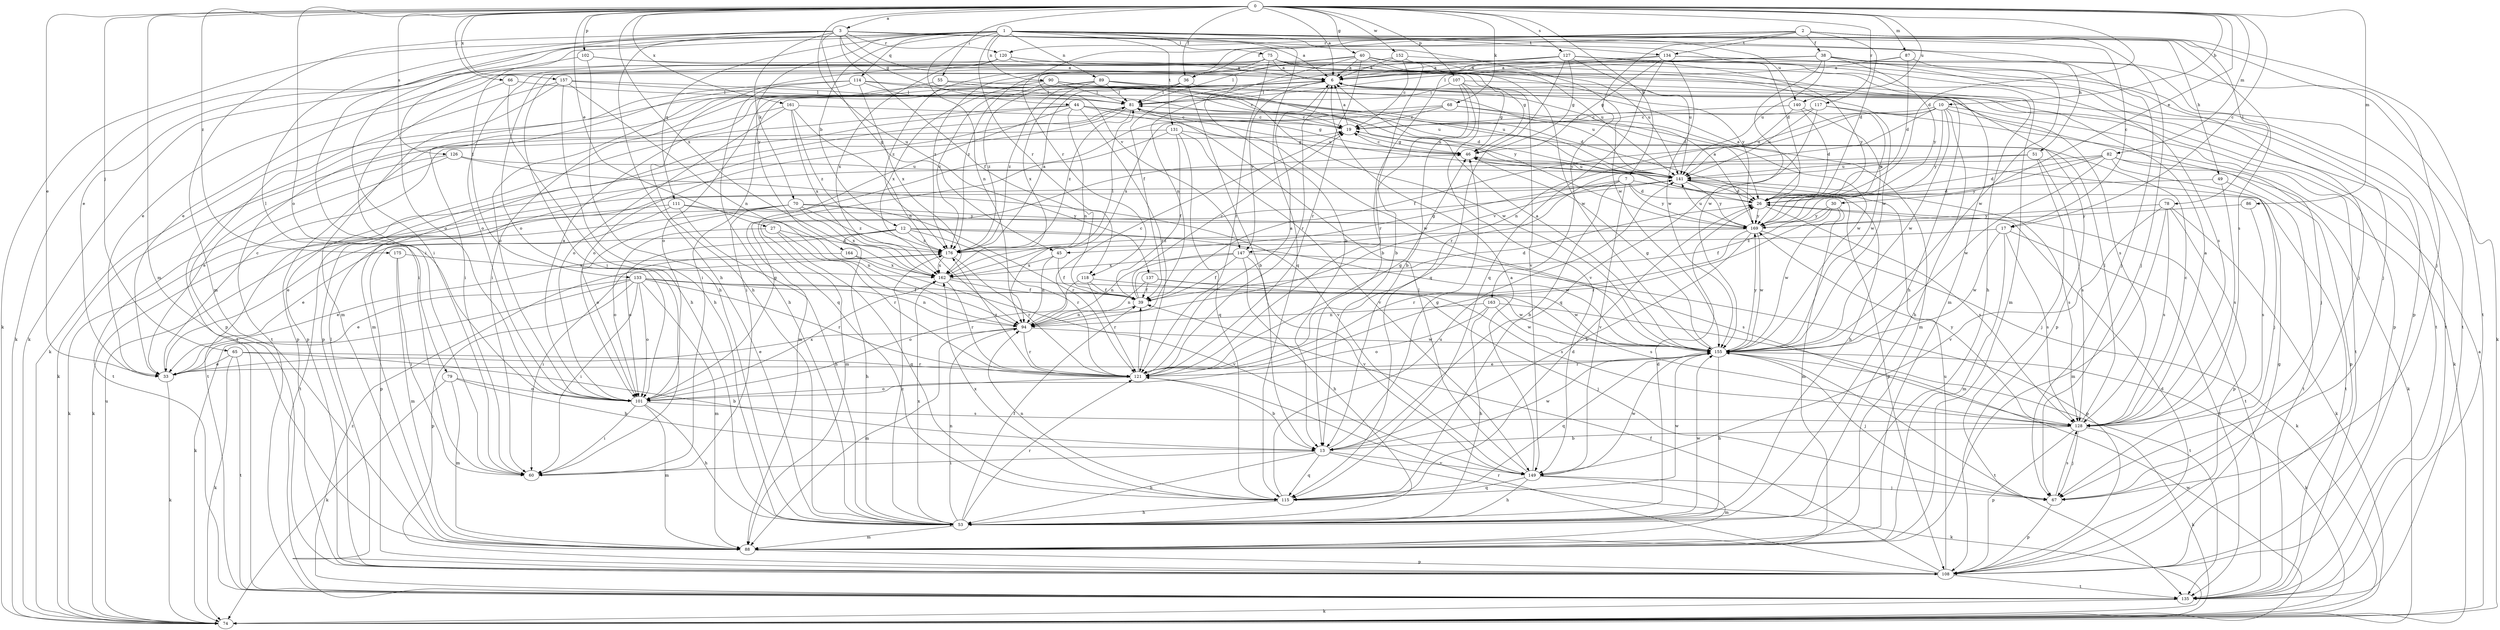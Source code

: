 strict digraph  {
0;
1;
2;
3;
6;
7;
10;
12;
13;
17;
19;
26;
27;
30;
33;
36;
38;
39;
40;
44;
45;
46;
49;
51;
53;
55;
60;
65;
66;
67;
68;
70;
74;
75;
78;
79;
81;
82;
86;
87;
88;
89;
90;
94;
101;
102;
107;
108;
111;
114;
115;
117;
118;
120;
121;
126;
127;
128;
131;
133;
134;
135;
137;
140;
141;
147;
149;
152;
155;
157;
161;
162;
163;
164;
169;
175;
176;
0 -> 3  [label=a];
0 -> 6  [label=a];
0 -> 7  [label=b];
0 -> 10  [label=b];
0 -> 17  [label=c];
0 -> 26  [label=d];
0 -> 27  [label=e];
0 -> 30  [label=e];
0 -> 33  [label=e];
0 -> 36  [label=f];
0 -> 40  [label=g];
0 -> 55  [label=i];
0 -> 65  [label=j];
0 -> 66  [label=j];
0 -> 68  [label=k];
0 -> 82  [label=m];
0 -> 86  [label=m];
0 -> 87  [label=m];
0 -> 88  [label=m];
0 -> 101  [label=o];
0 -> 102  [label=p];
0 -> 107  [label=p];
0 -> 117  [label=r];
0 -> 126  [label=s];
0 -> 127  [label=s];
0 -> 137  [label=u];
0 -> 140  [label=u];
0 -> 152  [label=w];
0 -> 157  [label=x];
0 -> 161  [label=x];
0 -> 162  [label=x];
0 -> 175  [label=z];
1 -> 12  [label=b];
1 -> 17  [label=c];
1 -> 33  [label=e];
1 -> 49  [label=h];
1 -> 60  [label=i];
1 -> 67  [label=j];
1 -> 70  [label=k];
1 -> 74  [label=k];
1 -> 75  [label=l];
1 -> 89  [label=n];
1 -> 90  [label=n];
1 -> 94  [label=n];
1 -> 111  [label=q];
1 -> 114  [label=q];
1 -> 115  [label=q];
1 -> 118  [label=r];
1 -> 128  [label=s];
1 -> 131  [label=t];
1 -> 133  [label=t];
1 -> 134  [label=t];
1 -> 140  [label=u];
1 -> 155  [label=w];
2 -> 26  [label=d];
2 -> 36  [label=f];
2 -> 38  [label=f];
2 -> 67  [label=j];
2 -> 78  [label=l];
2 -> 118  [label=r];
2 -> 120  [label=r];
2 -> 134  [label=t];
2 -> 135  [label=t];
2 -> 147  [label=v];
2 -> 163  [label=y];
3 -> 6  [label=a];
3 -> 13  [label=b];
3 -> 26  [label=d];
3 -> 39  [label=f];
3 -> 44  [label=g];
3 -> 45  [label=g];
3 -> 51  [label=h];
3 -> 53  [label=h];
3 -> 60  [label=i];
3 -> 67  [label=j];
3 -> 79  [label=l];
3 -> 88  [label=m];
3 -> 120  [label=r];
3 -> 164  [label=y];
6 -> 60  [label=i];
6 -> 81  [label=l];
6 -> 101  [label=o];
6 -> 121  [label=r];
6 -> 147  [label=v];
7 -> 13  [label=b];
7 -> 26  [label=d];
7 -> 45  [label=g];
7 -> 135  [label=t];
7 -> 147  [label=v];
7 -> 149  [label=v];
7 -> 169  [label=y];
10 -> 19  [label=c];
10 -> 39  [label=f];
10 -> 53  [label=h];
10 -> 67  [label=j];
10 -> 94  [label=n];
10 -> 121  [label=r];
10 -> 135  [label=t];
10 -> 155  [label=w];
10 -> 169  [label=y];
12 -> 33  [label=e];
12 -> 53  [label=h];
12 -> 101  [label=o];
12 -> 121  [label=r];
12 -> 128  [label=s];
12 -> 155  [label=w];
12 -> 176  [label=z];
13 -> 46  [label=g];
13 -> 53  [label=h];
13 -> 60  [label=i];
13 -> 74  [label=k];
13 -> 115  [label=q];
13 -> 149  [label=v];
13 -> 155  [label=w];
17 -> 88  [label=m];
17 -> 128  [label=s];
17 -> 135  [label=t];
17 -> 155  [label=w];
17 -> 176  [label=z];
19 -> 6  [label=a];
19 -> 46  [label=g];
26 -> 6  [label=a];
26 -> 128  [label=s];
26 -> 135  [label=t];
26 -> 169  [label=y];
27 -> 101  [label=o];
27 -> 115  [label=q];
27 -> 121  [label=r];
27 -> 176  [label=z];
30 -> 39  [label=f];
30 -> 88  [label=m];
30 -> 121  [label=r];
30 -> 155  [label=w];
30 -> 169  [label=y];
33 -> 19  [label=c];
33 -> 74  [label=k];
36 -> 13  [label=b];
36 -> 60  [label=i];
36 -> 81  [label=l];
36 -> 108  [label=p];
36 -> 176  [label=z];
38 -> 6  [label=a];
38 -> 33  [label=e];
38 -> 74  [label=k];
38 -> 81  [label=l];
38 -> 128  [label=s];
38 -> 135  [label=t];
38 -> 141  [label=u];
38 -> 155  [label=w];
38 -> 169  [label=y];
39 -> 19  [label=c];
39 -> 26  [label=d];
39 -> 94  [label=n];
40 -> 6  [label=a];
40 -> 53  [label=h];
40 -> 81  [label=l];
40 -> 88  [label=m];
40 -> 94  [label=n];
40 -> 101  [label=o];
40 -> 121  [label=r];
40 -> 141  [label=u];
40 -> 155  [label=w];
44 -> 19  [label=c];
44 -> 88  [label=m];
44 -> 94  [label=n];
44 -> 108  [label=p];
44 -> 115  [label=q];
44 -> 121  [label=r];
44 -> 141  [label=u];
44 -> 155  [label=w];
45 -> 39  [label=f];
45 -> 94  [label=n];
45 -> 162  [label=x];
46 -> 19  [label=c];
46 -> 53  [label=h];
46 -> 141  [label=u];
49 -> 26  [label=d];
49 -> 128  [label=s];
49 -> 135  [label=t];
51 -> 67  [label=j];
51 -> 128  [label=s];
51 -> 135  [label=t];
51 -> 141  [label=u];
53 -> 26  [label=d];
53 -> 39  [label=f];
53 -> 88  [label=m];
53 -> 94  [label=n];
53 -> 121  [label=r];
53 -> 155  [label=w];
53 -> 162  [label=x];
53 -> 176  [label=z];
55 -> 26  [label=d];
55 -> 81  [label=l];
55 -> 101  [label=o];
65 -> 13  [label=b];
65 -> 33  [label=e];
65 -> 74  [label=k];
65 -> 121  [label=r];
65 -> 135  [label=t];
66 -> 53  [label=h];
66 -> 60  [label=i];
66 -> 81  [label=l];
67 -> 108  [label=p];
67 -> 128  [label=s];
68 -> 19  [label=c];
68 -> 60  [label=i];
68 -> 88  [label=m];
68 -> 155  [label=w];
68 -> 162  [label=x];
70 -> 33  [label=e];
70 -> 74  [label=k];
70 -> 101  [label=o];
70 -> 121  [label=r];
70 -> 162  [label=x];
70 -> 169  [label=y];
70 -> 176  [label=z];
74 -> 6  [label=a];
74 -> 141  [label=u];
74 -> 155  [label=w];
75 -> 6  [label=a];
75 -> 74  [label=k];
75 -> 101  [label=o];
75 -> 121  [label=r];
75 -> 135  [label=t];
75 -> 141  [label=u];
75 -> 155  [label=w];
75 -> 176  [label=z];
78 -> 74  [label=k];
78 -> 88  [label=m];
78 -> 108  [label=p];
78 -> 128  [label=s];
78 -> 149  [label=v];
78 -> 169  [label=y];
79 -> 13  [label=b];
79 -> 74  [label=k];
79 -> 88  [label=m];
79 -> 101  [label=o];
81 -> 19  [label=c];
81 -> 46  [label=g];
81 -> 101  [label=o];
81 -> 108  [label=p];
81 -> 141  [label=u];
81 -> 176  [label=z];
82 -> 26  [label=d];
82 -> 67  [label=j];
82 -> 74  [label=k];
82 -> 108  [label=p];
82 -> 141  [label=u];
82 -> 155  [label=w];
82 -> 169  [label=y];
86 -> 128  [label=s];
86 -> 169  [label=y];
87 -> 6  [label=a];
87 -> 26  [label=d];
87 -> 33  [label=e];
87 -> 155  [label=w];
88 -> 108  [label=p];
89 -> 81  [label=l];
89 -> 135  [label=t];
89 -> 141  [label=u];
89 -> 155  [label=w];
89 -> 162  [label=x];
89 -> 169  [label=y];
89 -> 176  [label=z];
90 -> 19  [label=c];
90 -> 74  [label=k];
90 -> 81  [label=l];
90 -> 128  [label=s];
90 -> 141  [label=u];
90 -> 162  [label=x];
90 -> 176  [label=z];
94 -> 19  [label=c];
94 -> 33  [label=e];
94 -> 88  [label=m];
94 -> 121  [label=r];
94 -> 155  [label=w];
101 -> 6  [label=a];
101 -> 46  [label=g];
101 -> 53  [label=h];
101 -> 60  [label=i];
101 -> 88  [label=m];
101 -> 128  [label=s];
101 -> 162  [label=x];
102 -> 6  [label=a];
102 -> 46  [label=g];
102 -> 53  [label=h];
102 -> 101  [label=o];
107 -> 13  [label=b];
107 -> 46  [label=g];
107 -> 81  [label=l];
107 -> 108  [label=p];
107 -> 121  [label=r];
107 -> 149  [label=v];
108 -> 26  [label=d];
108 -> 39  [label=f];
108 -> 46  [label=g];
108 -> 81  [label=l];
108 -> 121  [label=r];
108 -> 135  [label=t];
108 -> 141  [label=u];
111 -> 53  [label=h];
111 -> 74  [label=k];
111 -> 94  [label=n];
111 -> 108  [label=p];
111 -> 169  [label=y];
114 -> 26  [label=d];
114 -> 53  [label=h];
114 -> 60  [label=i];
114 -> 81  [label=l];
114 -> 135  [label=t];
114 -> 141  [label=u];
114 -> 162  [label=x];
115 -> 26  [label=d];
115 -> 53  [label=h];
115 -> 94  [label=n];
115 -> 141  [label=u];
115 -> 155  [label=w];
115 -> 162  [label=x];
117 -> 19  [label=c];
117 -> 74  [label=k];
117 -> 115  [label=q];
117 -> 141  [label=u];
117 -> 169  [label=y];
118 -> 39  [label=f];
118 -> 67  [label=j];
118 -> 101  [label=o];
118 -> 121  [label=r];
120 -> 6  [label=a];
120 -> 53  [label=h];
120 -> 74  [label=k];
120 -> 149  [label=v];
120 -> 162  [label=x];
120 -> 169  [label=y];
121 -> 6  [label=a];
121 -> 13  [label=b];
121 -> 39  [label=f];
121 -> 46  [label=g];
121 -> 101  [label=o];
121 -> 176  [label=z];
126 -> 33  [label=e];
126 -> 135  [label=t];
126 -> 141  [label=u];
126 -> 149  [label=v];
127 -> 6  [label=a];
127 -> 39  [label=f];
127 -> 46  [label=g];
127 -> 60  [label=i];
127 -> 67  [label=j];
127 -> 88  [label=m];
127 -> 108  [label=p];
127 -> 115  [label=q];
127 -> 141  [label=u];
127 -> 169  [label=y];
127 -> 176  [label=z];
128 -> 6  [label=a];
128 -> 13  [label=b];
128 -> 19  [label=c];
128 -> 67  [label=j];
128 -> 74  [label=k];
128 -> 81  [label=l];
128 -> 108  [label=p];
128 -> 169  [label=y];
131 -> 39  [label=f];
131 -> 46  [label=g];
131 -> 74  [label=k];
131 -> 88  [label=m];
131 -> 115  [label=q];
131 -> 149  [label=v];
133 -> 33  [label=e];
133 -> 39  [label=f];
133 -> 60  [label=i];
133 -> 74  [label=k];
133 -> 88  [label=m];
133 -> 94  [label=n];
133 -> 101  [label=o];
133 -> 108  [label=p];
133 -> 121  [label=r];
133 -> 155  [label=w];
134 -> 6  [label=a];
134 -> 13  [label=b];
134 -> 46  [label=g];
134 -> 67  [label=j];
134 -> 115  [label=q];
134 -> 135  [label=t];
134 -> 155  [label=w];
135 -> 74  [label=k];
135 -> 176  [label=z];
137 -> 39  [label=f];
137 -> 94  [label=n];
137 -> 128  [label=s];
137 -> 155  [label=w];
140 -> 19  [label=c];
140 -> 26  [label=d];
140 -> 141  [label=u];
140 -> 155  [label=w];
141 -> 26  [label=d];
141 -> 88  [label=m];
141 -> 108  [label=p];
141 -> 128  [label=s];
141 -> 135  [label=t];
141 -> 169  [label=y];
147 -> 39  [label=f];
147 -> 53  [label=h];
147 -> 94  [label=n];
147 -> 108  [label=p];
147 -> 149  [label=v];
147 -> 162  [label=x];
149 -> 6  [label=a];
149 -> 53  [label=h];
149 -> 67  [label=j];
149 -> 81  [label=l];
149 -> 88  [label=m];
149 -> 115  [label=q];
149 -> 155  [label=w];
152 -> 6  [label=a];
152 -> 13  [label=b];
152 -> 19  [label=c];
152 -> 53  [label=h];
152 -> 176  [label=z];
155 -> 6  [label=a];
155 -> 33  [label=e];
155 -> 46  [label=g];
155 -> 53  [label=h];
155 -> 67  [label=j];
155 -> 74  [label=k];
155 -> 115  [label=q];
155 -> 121  [label=r];
155 -> 135  [label=t];
155 -> 169  [label=y];
157 -> 26  [label=d];
157 -> 53  [label=h];
157 -> 81  [label=l];
157 -> 88  [label=m];
157 -> 94  [label=n];
157 -> 108  [label=p];
161 -> 19  [label=c];
161 -> 94  [label=n];
161 -> 101  [label=o];
161 -> 108  [label=p];
161 -> 162  [label=x];
161 -> 176  [label=z];
162 -> 39  [label=f];
162 -> 81  [label=l];
162 -> 121  [label=r];
162 -> 128  [label=s];
163 -> 53  [label=h];
163 -> 94  [label=n];
163 -> 101  [label=o];
163 -> 135  [label=t];
163 -> 155  [label=w];
164 -> 60  [label=i];
164 -> 149  [label=v];
164 -> 162  [label=x];
169 -> 6  [label=a];
169 -> 13  [label=b];
169 -> 74  [label=k];
169 -> 121  [label=r];
169 -> 141  [label=u];
169 -> 155  [label=w];
169 -> 176  [label=z];
175 -> 60  [label=i];
175 -> 88  [label=m];
175 -> 162  [label=x];
176 -> 6  [label=a];
176 -> 33  [label=e];
176 -> 121  [label=r];
176 -> 162  [label=x];
}
